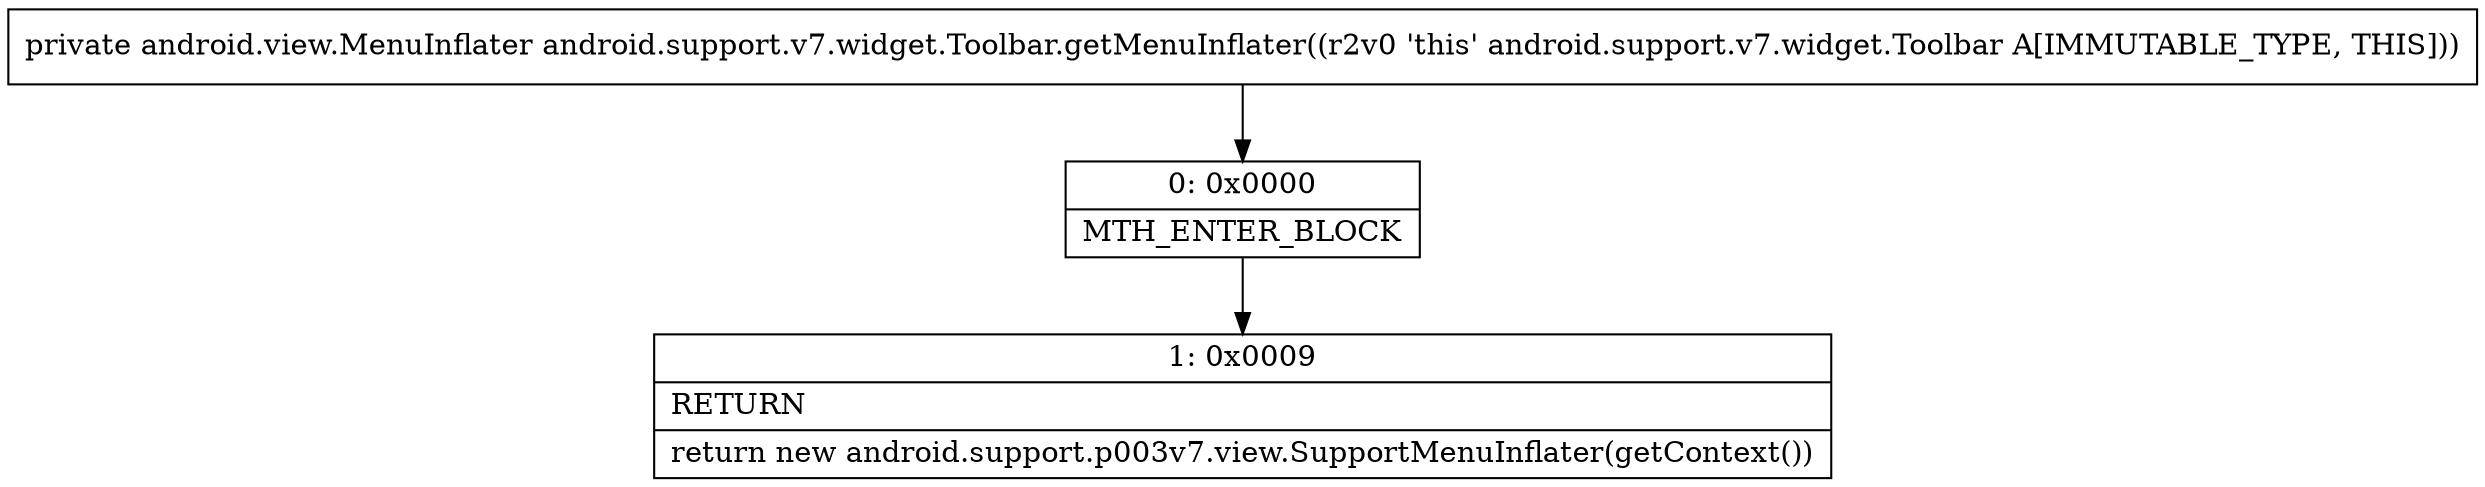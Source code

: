 digraph "CFG forandroid.support.v7.widget.Toolbar.getMenuInflater()Landroid\/view\/MenuInflater;" {
Node_0 [shape=record,label="{0\:\ 0x0000|MTH_ENTER_BLOCK\l}"];
Node_1 [shape=record,label="{1\:\ 0x0009|RETURN\l|return new android.support.p003v7.view.SupportMenuInflater(getContext())\l}"];
MethodNode[shape=record,label="{private android.view.MenuInflater android.support.v7.widget.Toolbar.getMenuInflater((r2v0 'this' android.support.v7.widget.Toolbar A[IMMUTABLE_TYPE, THIS])) }"];
MethodNode -> Node_0;
Node_0 -> Node_1;
}


